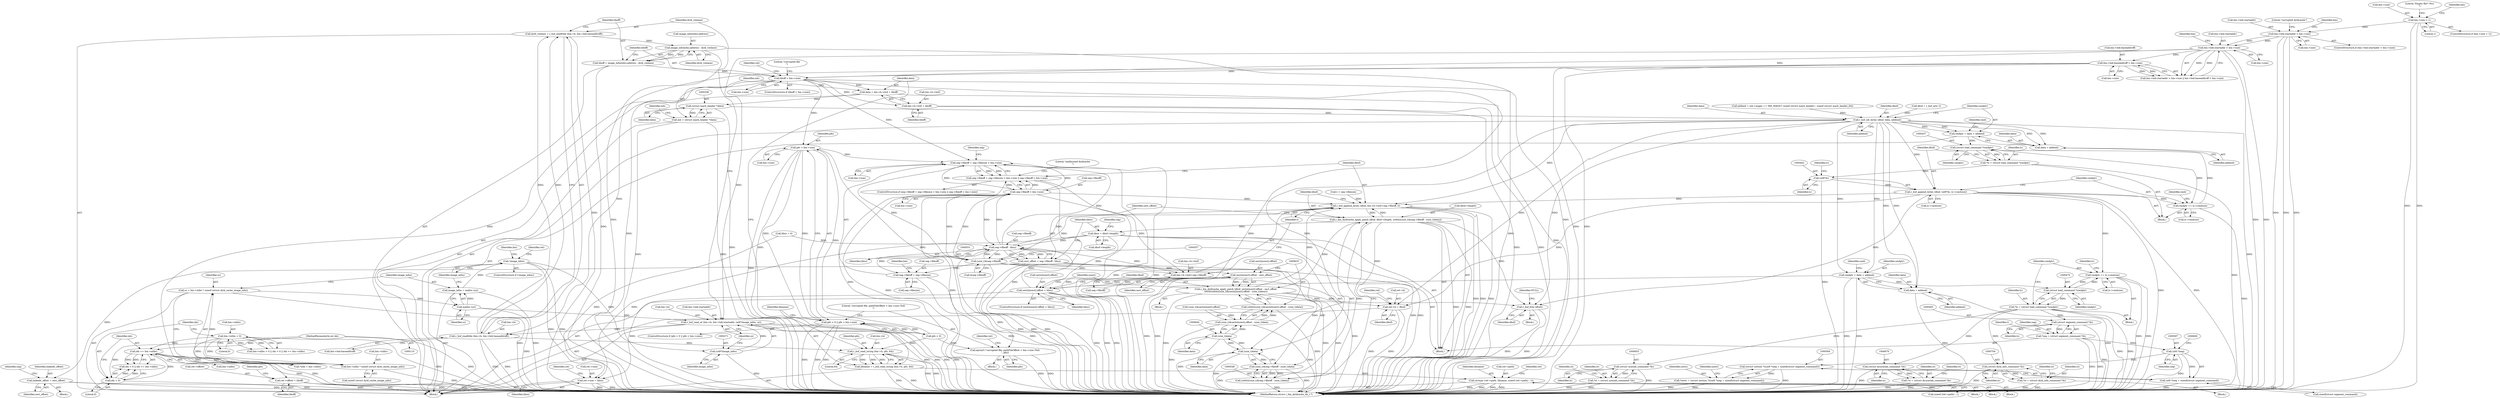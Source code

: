 digraph "0_radare2_4e98402f09a0ef0bb8559a33a4c1988c54938eaf@API" {
"1000274" [label="(Call,dyld_vmbase = r_buf_read64le (bin->b, bin->hdr.baseaddroff))"];
"1000276" [label="(Call,r_buf_read64le (bin->b, bin->hdr.baseaddroff))"];
"1000261" [label="(Call,r_buf_read_at (bin->b, bin->hdr.startaddr, (ut8*)image_infos, sz))"];
"1000215" [label="(Call,bin->hdr.startaddr > bin->size)"];
"1000197" [label="(Call,bin->hdr.startaddr > bin->size)"];
"1000147" [label="(Call,bin->size < 1)"];
"1000270" [label="(Call,(ut8*)image_infos)"];
"1000254" [label="(Call,!image_infos)"];
"1000249" [label="(Call,image_infos = malloc (sz))"];
"1000251" [label="(Call,malloc (sz))"];
"1000241" [label="(Call,sz = bin->nlibs * sizeof (struct dyld_cache_image_info))"];
"1000243" [label="(Call,bin->nlibs * sizeof (struct dyld_cache_image_info))"];
"1000176" [label="(Call,idx >= bin->nlibs)"];
"1000173" [label="(Call,idx < 0)"];
"1000112" [label="(MethodParameterIn,int idx)"];
"1000167" [label="(Call,bin->nlibs < 0)"];
"1000224" [label="(Call,bin->hdr.baseaddroff > bin->size)"];
"1000287" [label="(Call,image_infos[idx].address - dyld_vmbase)"];
"1000285" [label="(Call,liboff = image_infos[idx].address - dyld_vmbase)"];
"1000295" [label="(Call,liboff > bin->size)"];
"1000307" [label="(Call,ret->offset = liboff)"];
"1000325" [label="(Call,pfo > bin->size)"];
"1000321" [label="(Call,pfo < 0 || pfo > bin->size)"];
"1000331" [label="(Call,eprintf (\"corrupted file: pathFileOffset > bin->size (%d)\n\", pfo))"];
"1000340" [label="(Call,r_buf_read_string (bin->b, pfo, 64))"];
"1000338" [label="(Call,libname = r_buf_read_string (bin->b, pfo, 64))"];
"1000732" [label="(Call,strncpy (ret->path, libname, sizeof (ret->path) - 1))"];
"1000503" [label="(Call,seg->fileoff + seg->filesize > bin->size)"];
"1000502" [label="(Call,seg->fileoff + seg->filesize > bin->size || seg->fileoff > bin->size)"];
"1000514" [label="(Call,seg->fileoff > bin->size)"];
"1000530" [label="(Call,r_buf_append_bytes (dbuf, bin->b->buf+seg->fileoff, t))"];
"1000542" [label="(Call,r_bin_dyldcache_apply_patch (dbuf, dbuf->length, (ut64)((size_t)&seg->fileoff - (size_t)data)))"];
"1000526" [label="(Call,r_buf_free (dbuf))"];
"1000567" [label="(Call,libsz = dbuf->length)"];
"1000562" [label="(Call,seg->fileoff - libsz)"];
"1000504" [label="(Call,seg->fileoff + seg->filesize)"];
"1000532" [label="(Call,bin->b->buf+seg->fileoff)"];
"1000550" [label="(Call,(size_t)&seg->fileoff)"];
"1000549" [label="(Call,(size_t)&seg->fileoff - (size_t)data)"];
"1000547" [label="(Call,(ut64)((size_t)&seg->fileoff - (size_t)data))"];
"1000560" [label="(Call,sect_offset = seg->fileoff - libsz)"];
"1000580" [label="(Call,linkedit_offset = sect_offset)"];
"1000625" [label="(Call,sects[nsect].offset - sect_offset)"];
"1000615" [label="(Call,sects[nsect].offset > libsz)"];
"1000743" [label="(Call,ret->size = libsz)"];
"1000623" [label="(Call,r_bin_dyldcache_apply_patch (dbuf, sects[nsect].offset - sect_offset,\n\t\t\t\t\t\t\t(ut64)((size_t)&sects[nsect].offset - (size_t)data)))"];
"1000727" [label="(Call,ret->b = dbuf)"];
"1000346" [label="(Call,data = bin->b->buf + liboff)"];
"1000357" [label="(Call,(struct mach_header *)data)"];
"1000355" [label="(Call,mh = (struct mach_header *)data)"];
"1000412" [label="(Call,r_buf_set_bytes (dbuf, data, addend))"];
"1000416" [label="(Call,cmdptr = data + addend)"];
"1000436" [label="(Call,(struct load_command *)cmdptr)"];
"1000434" [label="(Call,*lc = (struct load_command *)cmdptr)"];
"1000441" [label="(Call,(ut8*)lc)"];
"1000439" [label="(Call,r_buf_append_bytes (dbuf, (ut8*)lc, lc->cmdsize))"];
"1000447" [label="(Call,cmdptr += lc->cmdsize)"];
"1000477" [label="(Call,cmdptr += lc->cmdsize)"];
"1000474" [label="(Call,(struct load_command *)cmdptr)"];
"1000472" [label="(Call,*lc = (struct load_command *)cmdptr)"];
"1000492" [label="(Call,(struct segment_command *)lc)"];
"1000490" [label="(Call,*seg = (struct segment_command *)lc)"];
"1000596" [label="(Call,(ut8 *)seg)"];
"1000593" [label="(Call,(struct section *)((ut8 *)seg + sizeof(struct segment_command)))"];
"1000591" [label="(Call,*sects = (struct section *)((ut8 *)seg + sizeof(struct segment_command)))"];
"1000595" [label="(Call,(ut8 *)seg + sizeof(struct segment_command))"];
"1000652" [label="(Call,(struct symtab_command *)lc)"];
"1000650" [label="(Call,*st = (struct symtab_command *)lc)"];
"1000669" [label="(Call,(struct dysymtab_command *)lc)"];
"1000667" [label="(Call,*st = (struct dysymtab_command *)lc)"];
"1000703" [label="(Call,(struct dyld_info_command *)lc)"];
"1000701" [label="(Call,*st = (struct dyld_info_command *)lc)"];
"1000418" [label="(Call,data + addend)"];
"1000452" [label="(Call,cmdptr = data + addend)"];
"1000454" [label="(Call,data + addend)"];
"1000556" [label="(Call,(size_t)data)"];
"1000643" [label="(Call,(size_t)data)"];
"1000634" [label="(Call,(size_t)&sects[nsect].offset - (size_t)data)"];
"1000632" [label="(Call,(ut64)((size_t)&sects[nsect].offset - (size_t)data))"];
"1000348" [label="(Call,bin->b->buf + liboff)"];
"1000441" [label="(Call,(ut8*)lc)"];
"1000530" [label="(Call,r_buf_append_bytes (dbuf, bin->b->buf+seg->fileoff, t))"];
"1000253" [label="(ControlStructure,if (!image_infos))"];
"1000586" [label="(Identifier,seg)"];
"1000744" [label="(Call,ret->size)"];
"1000705" [label="(Identifier,lc)"];
"1000251" [label="(Call,malloc (sz))"];
"1000484" [label="(Identifier,lc)"];
"1000243" [label="(Call,bin->nlibs * sizeof (struct dyld_cache_image_info))"];
"1000454" [label="(Call,data + addend)"];
"1000581" [label="(Identifier,linkedit_offset)"];
"1000293" [label="(Identifier,dyld_vmbase)"];
"1000631" [label="(Identifier,sect_offset)"];
"1000339" [label="(Identifier,libname)"];
"1000216" [label="(Call,bin->hdr.startaddr)"];
"1000325" [label="(Call,pfo > bin->size)"];
"1000538" [label="(Call,seg->fileoff)"];
"1000436" [label="(Call,(struct load_command *)cmdptr)"];
"1000208" [label="(Literal,\"corrupted dyldcache\")"];
"1000459" [label="(Identifier,cmd)"];
"1000615" [label="(Call,sects[nsect].offset > libsz)"];
"1000533" [label="(Call,bin->b->buf)"];
"1000333" [label="(Identifier,pfo)"];
"1000749" [label="(Identifier,ret)"];
"1000527" [label="(Identifier,dbuf)"];
"1000224" [label="(Call,bin->hdr.baseaddroff > bin->size)"];
"1000263" [label="(Identifier,bin)"];
"1000167" [label="(Call,bin->nlibs < 0)"];
"1000556" [label="(Call,(size_t)data)"];
"1000418" [label="(Call,data + addend)"];
"1000435" [label="(Identifier,lc)"];
"1000431" [label="(Identifier,cmd)"];
"1000674" [label="(Identifier,st)"];
"1000514" [label="(Call,seg->fileoff > bin->size)"];
"1000453" [label="(Identifier,cmdptr)"];
"1000734" [label="(Identifier,ret)"];
"1000296" [label="(Identifier,liboff)"];
"1000448" [label="(Identifier,cmdptr)"];
"1000270" [label="(Call,(ut8*)image_infos)"];
"1000346" [label="(Call,data = bin->b->buf + liboff)"];
"1000390" [label="(Call,dbuf = r_buf_new ())"];
"1000645" [label="(Identifier,data)"];
"1000174" [label="(Identifier,idx)"];
"1000302" [label="(Literal,\"Corrupted file\n\")"];
"1000582" [label="(Identifier,sect_offset)"];
"1000497" [label="(Identifier,t)"];
"1000612" [label="(Identifier,nsect)"];
"1000743" [label="(Call,ret->size = libsz)"];
"1000332" [label="(Literal,\"corrupted file: pathFileOffset > bin->size (%d)\n\")"];
"1000272" [label="(Identifier,image_infos)"];
"1000444" [label="(Call,lc->cmdsize)"];
"1000177" [label="(Identifier,idx)"];
"1000225" [label="(Call,bin->hdr.baseaddroff)"];
"1000285" [label="(Call,liboff = image_infos[idx].address - dyld_vmbase)"];
"1000331" [label="(Call,eprintf (\"corrupted file: pathFileOffset > bin->size (%d)\n\", pfo))"];
"1000652" [label="(Call,(struct symtab_command *)lc)"];
"1000501" [label="(ControlStructure,if (seg->fileoff + seg->filesize > bin->size || seg->fileoff > bin->size))"];
"1000667" [label="(Call,*st = (struct dysymtab_command *)lc)"];
"1000112" [label="(MethodParameterIn,int idx)"];
"1000338" [label="(Call,libname = r_buf_read_string (bin->b, pfo, 64))"];
"1000250" [label="(Identifier,image_infos)"];
"1000657" [label="(Identifier,st)"];
"1000643" [label="(Call,(size_t)data)"];
"1000148" [label="(Call,bin->size)"];
"1000154" [label="(Literal,\"Empty file? (%s)\n\")"];
"1000614" [label="(ControlStructure,if (sects[nsect].offset > libsz))"];
"1000567" [label="(Call,libsz = dbuf->length)"];
"1000635" [label="(Call,(size_t)&sects[nsect].offset)"];
"1000151" [label="(Literal,1)"];
"1000623" [label="(Call,r_bin_dyldcache_apply_patch (dbuf, sects[nsect].offset - sect_offset,\n\t\t\t\t\t\t\t(ut64)((size_t)&sects[nsect].offset - (size_t)data)))"];
"1000732" [label="(Call,strncpy (ret->path, libname, sizeof (ret->path) - 1))"];
"1000357" [label="(Call,(struct mach_header *)data)"];
"1000604" [label="(Identifier,nsect)"];
"1000529" [label="(Identifier,NULL)"];
"1000491" [label="(Identifier,seg)"];
"1000322" [label="(Call,pfo < 0)"];
"1000297" [label="(Call,bin->size)"];
"1000311" [label="(Identifier,liboff)"];
"1000731" [label="(Identifier,dbuf)"];
"1000699" [label="(Block,)"];
"1000169" [label="(Identifier,bin)"];
"1000294" [label="(ControlStructure,if (liboff > bin->size))"];
"1000432" [label="(Block,)"];
"1000477" [label="(Call,cmdptr += lc->cmdsize)"];
"1000172" [label="(Call,idx < 0 || idx >= bin->nlibs)"];
"1000345" [label="(Literal,64)"];
"1000518" [label="(Call,bin->size)"];
"1000515" [label="(Call,seg->fileoff)"];
"1000288" [label="(Call,image_infos[idx].address)"];
"1000544" [label="(Call,dbuf->length)"];
"1000568" [label="(Identifier,libsz)"];
"1000589" [label="(Block,)"];
"1000276" [label="(Call,r_buf_read64le (bin->b, bin->hdr.baseaddroff))"];
"1000173" [label="(Call,idx < 0)"];
"1000728" [label="(Call,ret->b)"];
"1000280" [label="(Call,bin->hdr.baseaddroff)"];
"1000176" [label="(Call,idx >= bin->nlibs)"];
"1000287" [label="(Call,image_infos[idx].address - dyld_vmbase)"];
"1000456" [label="(Identifier,addend)"];
"1000166" [label="(Call,bin->nlibs < 0 || idx < 0 || idx >= bin->nlibs)"];
"1000354" [label="(Identifier,liboff)"];
"1000703" [label="(Call,(struct dyld_info_command *)lc)"];
"1000671" [label="(Identifier,lc)"];
"1000549" [label="(Call,(size_t)&seg->fileoff - (size_t)data)"];
"1000184" [label="(Call,*nlib = bin->nlibs)"];
"1000547" [label="(Call,(ut64)((size_t)&seg->fileoff - (size_t)data))"];
"1000472" [label="(Call,*lc = (struct load_command *)cmdptr)"];
"1000275" [label="(Identifier,dyld_vmbase)"];
"1000416" [label="(Call,cmdptr = data + addend)"];
"1000626" [label="(Call,sects[nsect].offset)"];
"1000727" [label="(Call,ret->b = dbuf)"];
"1000197" [label="(Call,bin->hdr.startaddr > bin->size)"];
"1000737" [label="(Call,sizeof (ret->path) - 1)"];
"1000476" [label="(Identifier,cmdptr)"];
"1000665" [label="(Block,)"];
"1000445" [label="(Identifier,lc)"];
"1000439" [label="(Call,r_buf_append_bytes (dbuf, (ut8*)lc, lc->cmdsize))"];
"1000214" [label="(Call,bin->hdr.startaddr > bin->size || bin->hdr.baseaddroff > bin->size)"];
"1000335" [label="(Identifier,ret)"];
"1000314" [label="(Identifier,pfo)"];
"1000255" [label="(Identifier,image_infos)"];
"1000274" [label="(Call,dyld_vmbase = r_buf_read64le (bin->b, bin->hdr.baseaddroff))"];
"1000512" [label="(Identifier,bin)"];
"1000440" [label="(Identifier,dbuf)"];
"1000552" [label="(Call,&seg->fileoff)"];
"1000473" [label="(Identifier,lc)"];
"1000254" [label="(Call,!image_infos)"];
"1000526" [label="(Call,r_buf_free (dbuf))"];
"1000669" [label="(Call,(struct dysymtab_command *)lc)"];
"1000494" [label="(Identifier,lc)"];
"1000295" [label="(Call,liboff > bin->size)"];
"1000598" [label="(Identifier,seg)"];
"1000286" [label="(Identifier,liboff)"];
"1000648" [label="(Block,)"];
"1000599" [label="(Call,sizeof(struct segment_command))"];
"1000701" [label="(Call,*st = (struct dyld_info_command *)lc)"];
"1000320" [label="(ControlStructure,if (pfo < 0 || pfo > bin->size))"];
"1000307" [label="(Call,ret->offset = liboff)"];
"1000412" [label="(Call,r_buf_set_bytes (dbuf, data, addend))"];
"1000244" [label="(Call,bin->nlibs)"];
"1000580" [label="(Call,linkedit_offset = sect_offset)"];
"1000423" [label="(Identifier,cmd)"];
"1000591" [label="(Call,*sects = (struct section *)((ut8 *)seg + sizeof(struct segment_command)))"];
"1000702" [label="(Identifier,st)"];
"1000419" [label="(Identifier,data)"];
"1000558" [label="(Identifier,data)"];
"1000550" [label="(Call,(size_t)&seg->fileoff)"];
"1000616" [label="(Call,sects[nsect].offset)"];
"1000504" [label="(Call,seg->fileoff + seg->filesize)"];
"1000273" [label="(Identifier,sz)"];
"1000420" [label="(Identifier,addend)"];
"1000171" [label="(Literal,0)"];
"1000326" [label="(Identifier,pfo)"];
"1000434" [label="(Call,*lc = (struct load_command *)cmdptr)"];
"1000576" [label="(Identifier,seg)"];
"1000247" [label="(Call,sizeof (struct dyld_cache_image_info))"];
"1000414" [label="(Identifier,data)"];
"1000503" [label="(Call,seg->fileoff + seg->filesize > bin->size)"];
"1000147" [label="(Call,bin->size < 1)"];
"1000595" [label="(Call,(ut8 *)seg + sizeof(struct segment_command))"];
"1000215" [label="(Call,bin->hdr.startaddr > bin->size)"];
"1000252" [label="(Identifier,sz)"];
"1000242" [label="(Identifier,sz)"];
"1000736" [label="(Identifier,libname)"];
"1000168" [label="(Call,bin->nlibs)"];
"1000308" [label="(Call,ret->offset)"];
"1000569" [label="(Call,dbuf->length)"];
"1000355" [label="(Call,mh = (struct mach_header *)data)"];
"1000340" [label="(Call,r_buf_read_string (bin->b, pfo, 64))"];
"1000470" [label="(Block,)"];
"1000474" [label="(Call,(struct load_command *)cmdptr)"];
"1000750" [label="(MethodReturn,struct r_bin_dyldcache_lib_t *)"];
"1000560" [label="(Call,sect_offset = seg->fileoff - libsz)"];
"1000227" [label="(Identifier,bin)"];
"1000417" [label="(Identifier,cmdptr)"];
"1000344" [label="(Identifier,pfo)"];
"1000327" [label="(Call,bin->size)"];
"1000592" [label="(Identifier,sects)"];
"1000348" [label="(Call,bin->b->buf + liboff)"];
"1000492" [label="(Call,(struct segment_command *)lc)"];
"1000654" [label="(Identifier,lc)"];
"1000650" [label="(Call,*st = (struct symtab_command *)lc)"];
"1000733" [label="(Call,ret->path)"];
"1000561" [label="(Identifier,sect_offset)"];
"1000452" [label="(Call,cmdptr = data + addend)"];
"1000708" [label="(Identifier,st)"];
"1000624" [label="(Identifier,dbuf)"];
"1000221" [label="(Call,bin->size)"];
"1000347" [label="(Identifier,data)"];
"1000622" [label="(Block,)"];
"1000745" [label="(Identifier,ret)"];
"1000502" [label="(Call,seg->fileoff + seg->filesize > bin->size || seg->fileoff > bin->size)"];
"1000543" [label="(Identifier,dbuf)"];
"1000505" [label="(Call,seg->fileoff)"];
"1000443" [label="(Identifier,lc)"];
"1000596" [label="(Call,(ut8 *)seg)"];
"1000218" [label="(Identifier,bin)"];
"1000341" [label="(Call,bin->b)"];
"1000175" [label="(Literal,0)"];
"1000321" [label="(Call,pfo < 0 || pfo > bin->size)"];
"1000562" [label="(Call,seg->fileoff - libsz)"];
"1000359" [label="(Identifier,data)"];
"1000438" [label="(Identifier,cmdptr)"];
"1000478" [label="(Identifier,cmdptr)"];
"1000668" [label="(Identifier,st)"];
"1000114" [label="(Block,)"];
"1000265" [label="(Call,bin->hdr.startaddr)"];
"1000516" [label="(Identifier,seg)"];
"1000447" [label="(Call,cmdptr += lc->cmdsize)"];
"1000455" [label="(Identifier,data)"];
"1000634" [label="(Call,(size_t)&sects[nsect].offset - (size_t)data)"];
"1000563" [label="(Call,seg->fileoff)"];
"1000531" [label="(Identifier,dbuf)"];
"1000532" [label="(Call,bin->b->buf+seg->fileoff)"];
"1000349" [label="(Call,bin->b->buf)"];
"1000479" [label="(Call,lc->cmdsize)"];
"1000400" [label="(Call,addend = mh->magic == MH_MAGIC? sizeof (struct mach_header) : sizeof (struct mach_header_64))"];
"1000203" [label="(Call,bin->size)"];
"1000356" [label="(Identifier,mh)"];
"1000258" [label="(Identifier,ret)"];
"1000488" [label="(Block,)"];
"1000511" [label="(Call,bin->size)"];
"1000230" [label="(Call,bin->size)"];
"1000262" [label="(Call,bin->b)"];
"1000651" [label="(Identifier,st)"];
"1000364" [label="(Identifier,mh)"];
"1000566" [label="(Identifier,libsz)"];
"1000541" [label="(Identifier,t)"];
"1000413" [label="(Identifier,dbuf)"];
"1000747" [label="(Identifier,libsz)"];
"1000593" [label="(Call,(struct section *)((ut8 *)seg + sizeof(struct segment_command)))"];
"1000241" [label="(Call,sz = bin->nlibs * sizeof (struct dyld_cache_image_info))"];
"1000521" [label="(Block,)"];
"1000496" [label="(Call,t = seg->filesize)"];
"1000542" [label="(Call,r_bin_dyldcache_apply_patch (dbuf, dbuf->length, (ut64)((size_t)&seg->fileoff - (size_t)data)))"];
"1000135" [label="(Call,libsz = 0)"];
"1000198" [label="(Call,bin->hdr.startaddr)"];
"1000579" [label="(Block,)"];
"1000632" [label="(Call,(ut64)((size_t)&sects[nsect].offset - (size_t)data))"];
"1000621" [label="(Identifier,libsz)"];
"1000523" [label="(Literal,\"malformed dyldcache\n\")"];
"1000415" [label="(Identifier,addend)"];
"1000490" [label="(Call,*seg = (struct segment_command *)lc)"];
"1000196" [label="(ControlStructure,if (bin->hdr.startaddr > bin->size))"];
"1000330" [label="(Block,)"];
"1000178" [label="(Call,bin->nlibs)"];
"1000449" [label="(Call,lc->cmdsize)"];
"1000261" [label="(Call,r_buf_read_at (bin->b, bin->hdr.startaddr, (ut8*)image_infos, sz))"];
"1000625" [label="(Call,sects[nsect].offset - sect_offset)"];
"1000508" [label="(Call,seg->filesize)"];
"1000146" [label="(ControlStructure,if (bin->size < 1))"];
"1000249" [label="(Call,image_infos = malloc (sz))"];
"1000277" [label="(Call,bin->b)"];
"1000309" [label="(Identifier,ret)"];
"1000274" -> "1000114"  [label="AST: "];
"1000274" -> "1000276"  [label="CFG: "];
"1000275" -> "1000274"  [label="AST: "];
"1000276" -> "1000274"  [label="AST: "];
"1000286" -> "1000274"  [label="CFG: "];
"1000274" -> "1000750"  [label="DDG: "];
"1000276" -> "1000274"  [label="DDG: "];
"1000276" -> "1000274"  [label="DDG: "];
"1000274" -> "1000287"  [label="DDG: "];
"1000276" -> "1000280"  [label="CFG: "];
"1000277" -> "1000276"  [label="AST: "];
"1000280" -> "1000276"  [label="AST: "];
"1000276" -> "1000750"  [label="DDG: "];
"1000276" -> "1000750"  [label="DDG: "];
"1000261" -> "1000276"  [label="DDG: "];
"1000224" -> "1000276"  [label="DDG: "];
"1000276" -> "1000340"  [label="DDG: "];
"1000261" -> "1000114"  [label="AST: "];
"1000261" -> "1000273"  [label="CFG: "];
"1000262" -> "1000261"  [label="AST: "];
"1000265" -> "1000261"  [label="AST: "];
"1000270" -> "1000261"  [label="AST: "];
"1000273" -> "1000261"  [label="AST: "];
"1000275" -> "1000261"  [label="CFG: "];
"1000261" -> "1000750"  [label="DDG: "];
"1000261" -> "1000750"  [label="DDG: "];
"1000261" -> "1000750"  [label="DDG: "];
"1000261" -> "1000750"  [label="DDG: "];
"1000215" -> "1000261"  [label="DDG: "];
"1000270" -> "1000261"  [label="DDG: "];
"1000251" -> "1000261"  [label="DDG: "];
"1000215" -> "1000214"  [label="AST: "];
"1000215" -> "1000221"  [label="CFG: "];
"1000216" -> "1000215"  [label="AST: "];
"1000221" -> "1000215"  [label="AST: "];
"1000227" -> "1000215"  [label="CFG: "];
"1000214" -> "1000215"  [label="CFG: "];
"1000215" -> "1000750"  [label="DDG: "];
"1000215" -> "1000750"  [label="DDG: "];
"1000215" -> "1000214"  [label="DDG: "];
"1000215" -> "1000214"  [label="DDG: "];
"1000197" -> "1000215"  [label="DDG: "];
"1000197" -> "1000215"  [label="DDG: "];
"1000215" -> "1000224"  [label="DDG: "];
"1000215" -> "1000295"  [label="DDG: "];
"1000197" -> "1000196"  [label="AST: "];
"1000197" -> "1000203"  [label="CFG: "];
"1000198" -> "1000197"  [label="AST: "];
"1000203" -> "1000197"  [label="AST: "];
"1000208" -> "1000197"  [label="CFG: "];
"1000218" -> "1000197"  [label="CFG: "];
"1000197" -> "1000750"  [label="DDG: "];
"1000197" -> "1000750"  [label="DDG: "];
"1000197" -> "1000750"  [label="DDG: "];
"1000147" -> "1000197"  [label="DDG: "];
"1000147" -> "1000146"  [label="AST: "];
"1000147" -> "1000151"  [label="CFG: "];
"1000148" -> "1000147"  [label="AST: "];
"1000151" -> "1000147"  [label="AST: "];
"1000154" -> "1000147"  [label="CFG: "];
"1000169" -> "1000147"  [label="CFG: "];
"1000147" -> "1000750"  [label="DDG: "];
"1000147" -> "1000750"  [label="DDG: "];
"1000270" -> "1000272"  [label="CFG: "];
"1000271" -> "1000270"  [label="AST: "];
"1000272" -> "1000270"  [label="AST: "];
"1000273" -> "1000270"  [label="CFG: "];
"1000270" -> "1000750"  [label="DDG: "];
"1000254" -> "1000270"  [label="DDG: "];
"1000254" -> "1000253"  [label="AST: "];
"1000254" -> "1000255"  [label="CFG: "];
"1000255" -> "1000254"  [label="AST: "];
"1000258" -> "1000254"  [label="CFG: "];
"1000263" -> "1000254"  [label="CFG: "];
"1000254" -> "1000750"  [label="DDG: "];
"1000254" -> "1000750"  [label="DDG: "];
"1000249" -> "1000254"  [label="DDG: "];
"1000249" -> "1000114"  [label="AST: "];
"1000249" -> "1000251"  [label="CFG: "];
"1000250" -> "1000249"  [label="AST: "];
"1000251" -> "1000249"  [label="AST: "];
"1000255" -> "1000249"  [label="CFG: "];
"1000249" -> "1000750"  [label="DDG: "];
"1000251" -> "1000249"  [label="DDG: "];
"1000251" -> "1000252"  [label="CFG: "];
"1000252" -> "1000251"  [label="AST: "];
"1000251" -> "1000750"  [label="DDG: "];
"1000241" -> "1000251"  [label="DDG: "];
"1000241" -> "1000114"  [label="AST: "];
"1000241" -> "1000243"  [label="CFG: "];
"1000242" -> "1000241"  [label="AST: "];
"1000243" -> "1000241"  [label="AST: "];
"1000250" -> "1000241"  [label="CFG: "];
"1000241" -> "1000750"  [label="DDG: "];
"1000243" -> "1000241"  [label="DDG: "];
"1000243" -> "1000247"  [label="CFG: "];
"1000244" -> "1000243"  [label="AST: "];
"1000247" -> "1000243"  [label="AST: "];
"1000243" -> "1000750"  [label="DDG: "];
"1000176" -> "1000243"  [label="DDG: "];
"1000167" -> "1000243"  [label="DDG: "];
"1000176" -> "1000172"  [label="AST: "];
"1000176" -> "1000178"  [label="CFG: "];
"1000177" -> "1000176"  [label="AST: "];
"1000178" -> "1000176"  [label="AST: "];
"1000172" -> "1000176"  [label="CFG: "];
"1000176" -> "1000750"  [label="DDG: "];
"1000176" -> "1000750"  [label="DDG: "];
"1000176" -> "1000172"  [label="DDG: "];
"1000176" -> "1000172"  [label="DDG: "];
"1000173" -> "1000176"  [label="DDG: "];
"1000112" -> "1000176"  [label="DDG: "];
"1000167" -> "1000176"  [label="DDG: "];
"1000176" -> "1000184"  [label="DDG: "];
"1000173" -> "1000172"  [label="AST: "];
"1000173" -> "1000175"  [label="CFG: "];
"1000174" -> "1000173"  [label="AST: "];
"1000175" -> "1000173"  [label="AST: "];
"1000177" -> "1000173"  [label="CFG: "];
"1000172" -> "1000173"  [label="CFG: "];
"1000173" -> "1000750"  [label="DDG: "];
"1000173" -> "1000172"  [label="DDG: "];
"1000173" -> "1000172"  [label="DDG: "];
"1000112" -> "1000173"  [label="DDG: "];
"1000112" -> "1000110"  [label="AST: "];
"1000112" -> "1000750"  [label="DDG: "];
"1000167" -> "1000166"  [label="AST: "];
"1000167" -> "1000171"  [label="CFG: "];
"1000168" -> "1000167"  [label="AST: "];
"1000171" -> "1000167"  [label="AST: "];
"1000174" -> "1000167"  [label="CFG: "];
"1000166" -> "1000167"  [label="CFG: "];
"1000167" -> "1000750"  [label="DDG: "];
"1000167" -> "1000166"  [label="DDG: "];
"1000167" -> "1000166"  [label="DDG: "];
"1000167" -> "1000184"  [label="DDG: "];
"1000224" -> "1000214"  [label="AST: "];
"1000224" -> "1000230"  [label="CFG: "];
"1000225" -> "1000224"  [label="AST: "];
"1000230" -> "1000224"  [label="AST: "];
"1000214" -> "1000224"  [label="CFG: "];
"1000224" -> "1000750"  [label="DDG: "];
"1000224" -> "1000750"  [label="DDG: "];
"1000224" -> "1000214"  [label="DDG: "];
"1000224" -> "1000214"  [label="DDG: "];
"1000224" -> "1000295"  [label="DDG: "];
"1000287" -> "1000285"  [label="AST: "];
"1000287" -> "1000293"  [label="CFG: "];
"1000288" -> "1000287"  [label="AST: "];
"1000293" -> "1000287"  [label="AST: "];
"1000285" -> "1000287"  [label="CFG: "];
"1000287" -> "1000750"  [label="DDG: "];
"1000287" -> "1000750"  [label="DDG: "];
"1000287" -> "1000285"  [label="DDG: "];
"1000287" -> "1000285"  [label="DDG: "];
"1000285" -> "1000114"  [label="AST: "];
"1000286" -> "1000285"  [label="AST: "];
"1000296" -> "1000285"  [label="CFG: "];
"1000285" -> "1000750"  [label="DDG: "];
"1000285" -> "1000295"  [label="DDG: "];
"1000295" -> "1000294"  [label="AST: "];
"1000295" -> "1000297"  [label="CFG: "];
"1000296" -> "1000295"  [label="AST: "];
"1000297" -> "1000295"  [label="AST: "];
"1000302" -> "1000295"  [label="CFG: "];
"1000309" -> "1000295"  [label="CFG: "];
"1000295" -> "1000750"  [label="DDG: "];
"1000295" -> "1000750"  [label="DDG: "];
"1000295" -> "1000750"  [label="DDG: "];
"1000295" -> "1000307"  [label="DDG: "];
"1000295" -> "1000325"  [label="DDG: "];
"1000295" -> "1000346"  [label="DDG: "];
"1000295" -> "1000348"  [label="DDG: "];
"1000295" -> "1000503"  [label="DDG: "];
"1000307" -> "1000114"  [label="AST: "];
"1000307" -> "1000311"  [label="CFG: "];
"1000308" -> "1000307"  [label="AST: "];
"1000311" -> "1000307"  [label="AST: "];
"1000314" -> "1000307"  [label="CFG: "];
"1000307" -> "1000750"  [label="DDG: "];
"1000307" -> "1000750"  [label="DDG: "];
"1000325" -> "1000321"  [label="AST: "];
"1000325" -> "1000327"  [label="CFG: "];
"1000326" -> "1000325"  [label="AST: "];
"1000327" -> "1000325"  [label="AST: "];
"1000321" -> "1000325"  [label="CFG: "];
"1000325" -> "1000750"  [label="DDG: "];
"1000325" -> "1000321"  [label="DDG: "];
"1000325" -> "1000321"  [label="DDG: "];
"1000322" -> "1000325"  [label="DDG: "];
"1000325" -> "1000331"  [label="DDG: "];
"1000325" -> "1000340"  [label="DDG: "];
"1000325" -> "1000503"  [label="DDG: "];
"1000321" -> "1000320"  [label="AST: "];
"1000321" -> "1000322"  [label="CFG: "];
"1000322" -> "1000321"  [label="AST: "];
"1000332" -> "1000321"  [label="CFG: "];
"1000339" -> "1000321"  [label="CFG: "];
"1000321" -> "1000750"  [label="DDG: "];
"1000321" -> "1000750"  [label="DDG: "];
"1000321" -> "1000750"  [label="DDG: "];
"1000322" -> "1000321"  [label="DDG: "];
"1000322" -> "1000321"  [label="DDG: "];
"1000331" -> "1000330"  [label="AST: "];
"1000331" -> "1000333"  [label="CFG: "];
"1000332" -> "1000331"  [label="AST: "];
"1000333" -> "1000331"  [label="AST: "];
"1000335" -> "1000331"  [label="CFG: "];
"1000331" -> "1000750"  [label="DDG: "];
"1000331" -> "1000750"  [label="DDG: "];
"1000322" -> "1000331"  [label="DDG: "];
"1000340" -> "1000338"  [label="AST: "];
"1000340" -> "1000345"  [label="CFG: "];
"1000341" -> "1000340"  [label="AST: "];
"1000344" -> "1000340"  [label="AST: "];
"1000345" -> "1000340"  [label="AST: "];
"1000338" -> "1000340"  [label="CFG: "];
"1000340" -> "1000750"  [label="DDG: "];
"1000340" -> "1000750"  [label="DDG: "];
"1000340" -> "1000338"  [label="DDG: "];
"1000340" -> "1000338"  [label="DDG: "];
"1000340" -> "1000338"  [label="DDG: "];
"1000322" -> "1000340"  [label="DDG: "];
"1000338" -> "1000114"  [label="AST: "];
"1000339" -> "1000338"  [label="AST: "];
"1000347" -> "1000338"  [label="CFG: "];
"1000338" -> "1000750"  [label="DDG: "];
"1000338" -> "1000750"  [label="DDG: "];
"1000338" -> "1000732"  [label="DDG: "];
"1000732" -> "1000114"  [label="AST: "];
"1000732" -> "1000737"  [label="CFG: "];
"1000733" -> "1000732"  [label="AST: "];
"1000736" -> "1000732"  [label="AST: "];
"1000737" -> "1000732"  [label="AST: "];
"1000745" -> "1000732"  [label="CFG: "];
"1000732" -> "1000750"  [label="DDG: "];
"1000732" -> "1000750"  [label="DDG: "];
"1000732" -> "1000750"  [label="DDG: "];
"1000732" -> "1000750"  [label="DDG: "];
"1000737" -> "1000732"  [label="DDG: "];
"1000503" -> "1000502"  [label="AST: "];
"1000503" -> "1000511"  [label="CFG: "];
"1000504" -> "1000503"  [label="AST: "];
"1000511" -> "1000503"  [label="AST: "];
"1000516" -> "1000503"  [label="CFG: "];
"1000502" -> "1000503"  [label="CFG: "];
"1000503" -> "1000750"  [label="DDG: "];
"1000503" -> "1000750"  [label="DDG: "];
"1000503" -> "1000502"  [label="DDG: "];
"1000503" -> "1000502"  [label="DDG: "];
"1000562" -> "1000503"  [label="DDG: "];
"1000550" -> "1000503"  [label="DDG: "];
"1000514" -> "1000503"  [label="DDG: "];
"1000503" -> "1000514"  [label="DDG: "];
"1000502" -> "1000501"  [label="AST: "];
"1000502" -> "1000514"  [label="CFG: "];
"1000514" -> "1000502"  [label="AST: "];
"1000523" -> "1000502"  [label="CFG: "];
"1000531" -> "1000502"  [label="CFG: "];
"1000502" -> "1000750"  [label="DDG: "];
"1000502" -> "1000750"  [label="DDG: "];
"1000502" -> "1000750"  [label="DDG: "];
"1000514" -> "1000502"  [label="DDG: "];
"1000514" -> "1000502"  [label="DDG: "];
"1000514" -> "1000518"  [label="CFG: "];
"1000515" -> "1000514"  [label="AST: "];
"1000518" -> "1000514"  [label="AST: "];
"1000514" -> "1000750"  [label="DDG: "];
"1000514" -> "1000750"  [label="DDG: "];
"1000550" -> "1000514"  [label="DDG: "];
"1000562" -> "1000514"  [label="DDG: "];
"1000514" -> "1000530"  [label="DDG: "];
"1000514" -> "1000532"  [label="DDG: "];
"1000514" -> "1000550"  [label="DDG: "];
"1000514" -> "1000562"  [label="DDG: "];
"1000530" -> "1000488"  [label="AST: "];
"1000530" -> "1000541"  [label="CFG: "];
"1000531" -> "1000530"  [label="AST: "];
"1000532" -> "1000530"  [label="AST: "];
"1000541" -> "1000530"  [label="AST: "];
"1000543" -> "1000530"  [label="CFG: "];
"1000530" -> "1000750"  [label="DDG: "];
"1000530" -> "1000750"  [label="DDG: "];
"1000530" -> "1000750"  [label="DDG: "];
"1000439" -> "1000530"  [label="DDG: "];
"1000623" -> "1000530"  [label="DDG: "];
"1000412" -> "1000530"  [label="DDG: "];
"1000542" -> "1000530"  [label="DDG: "];
"1000550" -> "1000530"  [label="DDG: "];
"1000562" -> "1000530"  [label="DDG: "];
"1000496" -> "1000530"  [label="DDG: "];
"1000530" -> "1000542"  [label="DDG: "];
"1000542" -> "1000488"  [label="AST: "];
"1000542" -> "1000547"  [label="CFG: "];
"1000543" -> "1000542"  [label="AST: "];
"1000544" -> "1000542"  [label="AST: "];
"1000547" -> "1000542"  [label="AST: "];
"1000561" -> "1000542"  [label="CFG: "];
"1000542" -> "1000750"  [label="DDG: "];
"1000542" -> "1000750"  [label="DDG: "];
"1000542" -> "1000526"  [label="DDG: "];
"1000547" -> "1000542"  [label="DDG: "];
"1000542" -> "1000567"  [label="DDG: "];
"1000542" -> "1000623"  [label="DDG: "];
"1000542" -> "1000727"  [label="DDG: "];
"1000526" -> "1000521"  [label="AST: "];
"1000526" -> "1000527"  [label="CFG: "];
"1000527" -> "1000526"  [label="AST: "];
"1000529" -> "1000526"  [label="CFG: "];
"1000526" -> "1000750"  [label="DDG: "];
"1000526" -> "1000750"  [label="DDG: "];
"1000439" -> "1000526"  [label="DDG: "];
"1000623" -> "1000526"  [label="DDG: "];
"1000412" -> "1000526"  [label="DDG: "];
"1000567" -> "1000488"  [label="AST: "];
"1000567" -> "1000569"  [label="CFG: "];
"1000568" -> "1000567"  [label="AST: "];
"1000569" -> "1000567"  [label="AST: "];
"1000576" -> "1000567"  [label="CFG: "];
"1000567" -> "1000750"  [label="DDG: "];
"1000567" -> "1000750"  [label="DDG: "];
"1000567" -> "1000562"  [label="DDG: "];
"1000567" -> "1000615"  [label="DDG: "];
"1000567" -> "1000743"  [label="DDG: "];
"1000562" -> "1000560"  [label="AST: "];
"1000562" -> "1000566"  [label="CFG: "];
"1000563" -> "1000562"  [label="AST: "];
"1000566" -> "1000562"  [label="AST: "];
"1000560" -> "1000562"  [label="CFG: "];
"1000562" -> "1000750"  [label="DDG: "];
"1000562" -> "1000504"  [label="DDG: "];
"1000562" -> "1000532"  [label="DDG: "];
"1000562" -> "1000550"  [label="DDG: "];
"1000562" -> "1000560"  [label="DDG: "];
"1000562" -> "1000560"  [label="DDG: "];
"1000550" -> "1000562"  [label="DDG: "];
"1000615" -> "1000562"  [label="DDG: "];
"1000135" -> "1000562"  [label="DDG: "];
"1000504" -> "1000508"  [label="CFG: "];
"1000505" -> "1000504"  [label="AST: "];
"1000508" -> "1000504"  [label="AST: "];
"1000512" -> "1000504"  [label="CFG: "];
"1000504" -> "1000750"  [label="DDG: "];
"1000504" -> "1000750"  [label="DDG: "];
"1000550" -> "1000504"  [label="DDG: "];
"1000532" -> "1000538"  [label="CFG: "];
"1000533" -> "1000532"  [label="AST: "];
"1000538" -> "1000532"  [label="AST: "];
"1000541" -> "1000532"  [label="CFG: "];
"1000532" -> "1000750"  [label="DDG: "];
"1000550" -> "1000532"  [label="DDG: "];
"1000550" -> "1000549"  [label="AST: "];
"1000550" -> "1000552"  [label="CFG: "];
"1000551" -> "1000550"  [label="AST: "];
"1000552" -> "1000550"  [label="AST: "];
"1000557" -> "1000550"  [label="CFG: "];
"1000550" -> "1000750"  [label="DDG: "];
"1000550" -> "1000549"  [label="DDG: "];
"1000549" -> "1000547"  [label="AST: "];
"1000549" -> "1000556"  [label="CFG: "];
"1000556" -> "1000549"  [label="AST: "];
"1000547" -> "1000549"  [label="CFG: "];
"1000549" -> "1000750"  [label="DDG: "];
"1000549" -> "1000750"  [label="DDG: "];
"1000549" -> "1000547"  [label="DDG: "];
"1000549" -> "1000547"  [label="DDG: "];
"1000556" -> "1000549"  [label="DDG: "];
"1000548" -> "1000547"  [label="AST: "];
"1000547" -> "1000750"  [label="DDG: "];
"1000560" -> "1000488"  [label="AST: "];
"1000561" -> "1000560"  [label="AST: "];
"1000568" -> "1000560"  [label="CFG: "];
"1000560" -> "1000750"  [label="DDG: "];
"1000560" -> "1000750"  [label="DDG: "];
"1000560" -> "1000580"  [label="DDG: "];
"1000560" -> "1000625"  [label="DDG: "];
"1000580" -> "1000579"  [label="AST: "];
"1000580" -> "1000582"  [label="CFG: "];
"1000581" -> "1000580"  [label="AST: "];
"1000582" -> "1000580"  [label="AST: "];
"1000586" -> "1000580"  [label="CFG: "];
"1000580" -> "1000750"  [label="DDG: "];
"1000580" -> "1000750"  [label="DDG: "];
"1000625" -> "1000623"  [label="AST: "];
"1000625" -> "1000631"  [label="CFG: "];
"1000626" -> "1000625"  [label="AST: "];
"1000631" -> "1000625"  [label="AST: "];
"1000633" -> "1000625"  [label="CFG: "];
"1000625" -> "1000750"  [label="DDG: "];
"1000625" -> "1000750"  [label="DDG: "];
"1000625" -> "1000615"  [label="DDG: "];
"1000625" -> "1000623"  [label="DDG: "];
"1000625" -> "1000623"  [label="DDG: "];
"1000615" -> "1000625"  [label="DDG: "];
"1000615" -> "1000614"  [label="AST: "];
"1000615" -> "1000621"  [label="CFG: "];
"1000616" -> "1000615"  [label="AST: "];
"1000621" -> "1000615"  [label="AST: "];
"1000624" -> "1000615"  [label="CFG: "];
"1000612" -> "1000615"  [label="CFG: "];
"1000615" -> "1000750"  [label="DDG: "];
"1000615" -> "1000750"  [label="DDG: "];
"1000615" -> "1000750"  [label="DDG: "];
"1000615" -> "1000743"  [label="DDG: "];
"1000743" -> "1000114"  [label="AST: "];
"1000743" -> "1000747"  [label="CFG: "];
"1000744" -> "1000743"  [label="AST: "];
"1000747" -> "1000743"  [label="AST: "];
"1000749" -> "1000743"  [label="CFG: "];
"1000743" -> "1000750"  [label="DDG: "];
"1000743" -> "1000750"  [label="DDG: "];
"1000135" -> "1000743"  [label="DDG: "];
"1000623" -> "1000622"  [label="AST: "];
"1000623" -> "1000632"  [label="CFG: "];
"1000624" -> "1000623"  [label="AST: "];
"1000632" -> "1000623"  [label="AST: "];
"1000612" -> "1000623"  [label="CFG: "];
"1000623" -> "1000750"  [label="DDG: "];
"1000623" -> "1000750"  [label="DDG: "];
"1000623" -> "1000750"  [label="DDG: "];
"1000632" -> "1000623"  [label="DDG: "];
"1000623" -> "1000727"  [label="DDG: "];
"1000727" -> "1000114"  [label="AST: "];
"1000727" -> "1000731"  [label="CFG: "];
"1000728" -> "1000727"  [label="AST: "];
"1000731" -> "1000727"  [label="AST: "];
"1000734" -> "1000727"  [label="CFG: "];
"1000727" -> "1000750"  [label="DDG: "];
"1000727" -> "1000750"  [label="DDG: "];
"1000439" -> "1000727"  [label="DDG: "];
"1000412" -> "1000727"  [label="DDG: "];
"1000346" -> "1000114"  [label="AST: "];
"1000346" -> "1000348"  [label="CFG: "];
"1000347" -> "1000346"  [label="AST: "];
"1000348" -> "1000346"  [label="AST: "];
"1000356" -> "1000346"  [label="CFG: "];
"1000346" -> "1000750"  [label="DDG: "];
"1000346" -> "1000357"  [label="DDG: "];
"1000357" -> "1000355"  [label="AST: "];
"1000357" -> "1000359"  [label="CFG: "];
"1000358" -> "1000357"  [label="AST: "];
"1000359" -> "1000357"  [label="AST: "];
"1000355" -> "1000357"  [label="CFG: "];
"1000357" -> "1000750"  [label="DDG: "];
"1000357" -> "1000355"  [label="DDG: "];
"1000357" -> "1000412"  [label="DDG: "];
"1000355" -> "1000114"  [label="AST: "];
"1000356" -> "1000355"  [label="AST: "];
"1000364" -> "1000355"  [label="CFG: "];
"1000355" -> "1000750"  [label="DDG: "];
"1000355" -> "1000750"  [label="DDG: "];
"1000412" -> "1000114"  [label="AST: "];
"1000412" -> "1000415"  [label="CFG: "];
"1000413" -> "1000412"  [label="AST: "];
"1000414" -> "1000412"  [label="AST: "];
"1000415" -> "1000412"  [label="AST: "];
"1000417" -> "1000412"  [label="CFG: "];
"1000412" -> "1000750"  [label="DDG: "];
"1000390" -> "1000412"  [label="DDG: "];
"1000400" -> "1000412"  [label="DDG: "];
"1000412" -> "1000416"  [label="DDG: "];
"1000412" -> "1000416"  [label="DDG: "];
"1000412" -> "1000418"  [label="DDG: "];
"1000412" -> "1000418"  [label="DDG: "];
"1000412" -> "1000439"  [label="DDG: "];
"1000412" -> "1000452"  [label="DDG: "];
"1000412" -> "1000452"  [label="DDG: "];
"1000412" -> "1000454"  [label="DDG: "];
"1000412" -> "1000454"  [label="DDG: "];
"1000412" -> "1000556"  [label="DDG: "];
"1000416" -> "1000114"  [label="AST: "];
"1000416" -> "1000418"  [label="CFG: "];
"1000417" -> "1000416"  [label="AST: "];
"1000418" -> "1000416"  [label="AST: "];
"1000423" -> "1000416"  [label="CFG: "];
"1000416" -> "1000436"  [label="DDG: "];
"1000436" -> "1000434"  [label="AST: "];
"1000436" -> "1000438"  [label="CFG: "];
"1000437" -> "1000436"  [label="AST: "];
"1000438" -> "1000436"  [label="AST: "];
"1000434" -> "1000436"  [label="CFG: "];
"1000436" -> "1000434"  [label="DDG: "];
"1000447" -> "1000436"  [label="DDG: "];
"1000436" -> "1000447"  [label="DDG: "];
"1000434" -> "1000432"  [label="AST: "];
"1000435" -> "1000434"  [label="AST: "];
"1000440" -> "1000434"  [label="CFG: "];
"1000434" -> "1000750"  [label="DDG: "];
"1000434" -> "1000441"  [label="DDG: "];
"1000441" -> "1000439"  [label="AST: "];
"1000441" -> "1000443"  [label="CFG: "];
"1000442" -> "1000441"  [label="AST: "];
"1000443" -> "1000441"  [label="AST: "];
"1000445" -> "1000441"  [label="CFG: "];
"1000441" -> "1000750"  [label="DDG: "];
"1000441" -> "1000439"  [label="DDG: "];
"1000439" -> "1000432"  [label="AST: "];
"1000439" -> "1000444"  [label="CFG: "];
"1000440" -> "1000439"  [label="AST: "];
"1000444" -> "1000439"  [label="AST: "];
"1000448" -> "1000439"  [label="CFG: "];
"1000439" -> "1000750"  [label="DDG: "];
"1000439" -> "1000750"  [label="DDG: "];
"1000439" -> "1000447"  [label="DDG: "];
"1000439" -> "1000477"  [label="DDG: "];
"1000447" -> "1000432"  [label="AST: "];
"1000447" -> "1000449"  [label="CFG: "];
"1000448" -> "1000447"  [label="AST: "];
"1000449" -> "1000447"  [label="AST: "];
"1000431" -> "1000447"  [label="CFG: "];
"1000447" -> "1000750"  [label="DDG: "];
"1000477" -> "1000470"  [label="AST: "];
"1000477" -> "1000479"  [label="CFG: "];
"1000478" -> "1000477"  [label="AST: "];
"1000479" -> "1000477"  [label="AST: "];
"1000484" -> "1000477"  [label="CFG: "];
"1000477" -> "1000750"  [label="DDG: "];
"1000477" -> "1000750"  [label="DDG: "];
"1000477" -> "1000474"  [label="DDG: "];
"1000474" -> "1000477"  [label="DDG: "];
"1000474" -> "1000472"  [label="AST: "];
"1000474" -> "1000476"  [label="CFG: "];
"1000475" -> "1000474"  [label="AST: "];
"1000476" -> "1000474"  [label="AST: "];
"1000472" -> "1000474"  [label="CFG: "];
"1000474" -> "1000472"  [label="DDG: "];
"1000452" -> "1000474"  [label="DDG: "];
"1000472" -> "1000470"  [label="AST: "];
"1000473" -> "1000472"  [label="AST: "];
"1000478" -> "1000472"  [label="CFG: "];
"1000472" -> "1000750"  [label="DDG: "];
"1000472" -> "1000750"  [label="DDG: "];
"1000472" -> "1000492"  [label="DDG: "];
"1000472" -> "1000652"  [label="DDG: "];
"1000472" -> "1000669"  [label="DDG: "];
"1000472" -> "1000703"  [label="DDG: "];
"1000492" -> "1000490"  [label="AST: "];
"1000492" -> "1000494"  [label="CFG: "];
"1000493" -> "1000492"  [label="AST: "];
"1000494" -> "1000492"  [label="AST: "];
"1000490" -> "1000492"  [label="CFG: "];
"1000492" -> "1000750"  [label="DDG: "];
"1000492" -> "1000490"  [label="DDG: "];
"1000490" -> "1000488"  [label="AST: "];
"1000491" -> "1000490"  [label="AST: "];
"1000497" -> "1000490"  [label="CFG: "];
"1000490" -> "1000750"  [label="DDG: "];
"1000490" -> "1000750"  [label="DDG: "];
"1000490" -> "1000596"  [label="DDG: "];
"1000596" -> "1000595"  [label="AST: "];
"1000596" -> "1000598"  [label="CFG: "];
"1000597" -> "1000596"  [label="AST: "];
"1000598" -> "1000596"  [label="AST: "];
"1000600" -> "1000596"  [label="CFG: "];
"1000596" -> "1000750"  [label="DDG: "];
"1000596" -> "1000593"  [label="DDG: "];
"1000596" -> "1000595"  [label="DDG: "];
"1000593" -> "1000591"  [label="AST: "];
"1000593" -> "1000595"  [label="CFG: "];
"1000594" -> "1000593"  [label="AST: "];
"1000595" -> "1000593"  [label="AST: "];
"1000591" -> "1000593"  [label="CFG: "];
"1000593" -> "1000750"  [label="DDG: "];
"1000593" -> "1000591"  [label="DDG: "];
"1000591" -> "1000589"  [label="AST: "];
"1000592" -> "1000591"  [label="AST: "];
"1000604" -> "1000591"  [label="CFG: "];
"1000591" -> "1000750"  [label="DDG: "];
"1000591" -> "1000750"  [label="DDG: "];
"1000595" -> "1000599"  [label="CFG: "];
"1000599" -> "1000595"  [label="AST: "];
"1000595" -> "1000750"  [label="DDG: "];
"1000652" -> "1000650"  [label="AST: "];
"1000652" -> "1000654"  [label="CFG: "];
"1000653" -> "1000652"  [label="AST: "];
"1000654" -> "1000652"  [label="AST: "];
"1000650" -> "1000652"  [label="CFG: "];
"1000652" -> "1000750"  [label="DDG: "];
"1000652" -> "1000650"  [label="DDG: "];
"1000650" -> "1000648"  [label="AST: "];
"1000651" -> "1000650"  [label="AST: "];
"1000657" -> "1000650"  [label="CFG: "];
"1000650" -> "1000750"  [label="DDG: "];
"1000650" -> "1000750"  [label="DDG: "];
"1000669" -> "1000667"  [label="AST: "];
"1000669" -> "1000671"  [label="CFG: "];
"1000670" -> "1000669"  [label="AST: "];
"1000671" -> "1000669"  [label="AST: "];
"1000667" -> "1000669"  [label="CFG: "];
"1000669" -> "1000750"  [label="DDG: "];
"1000669" -> "1000667"  [label="DDG: "];
"1000667" -> "1000665"  [label="AST: "];
"1000668" -> "1000667"  [label="AST: "];
"1000674" -> "1000667"  [label="CFG: "];
"1000667" -> "1000750"  [label="DDG: "];
"1000667" -> "1000750"  [label="DDG: "];
"1000703" -> "1000701"  [label="AST: "];
"1000703" -> "1000705"  [label="CFG: "];
"1000704" -> "1000703"  [label="AST: "];
"1000705" -> "1000703"  [label="AST: "];
"1000701" -> "1000703"  [label="CFG: "];
"1000703" -> "1000750"  [label="DDG: "];
"1000703" -> "1000701"  [label="DDG: "];
"1000701" -> "1000699"  [label="AST: "];
"1000702" -> "1000701"  [label="AST: "];
"1000708" -> "1000701"  [label="CFG: "];
"1000701" -> "1000750"  [label="DDG: "];
"1000701" -> "1000750"  [label="DDG: "];
"1000418" -> "1000420"  [label="CFG: "];
"1000419" -> "1000418"  [label="AST: "];
"1000420" -> "1000418"  [label="AST: "];
"1000452" -> "1000114"  [label="AST: "];
"1000452" -> "1000454"  [label="CFG: "];
"1000453" -> "1000452"  [label="AST: "];
"1000454" -> "1000452"  [label="AST: "];
"1000459" -> "1000452"  [label="CFG: "];
"1000452" -> "1000750"  [label="DDG: "];
"1000452" -> "1000750"  [label="DDG: "];
"1000454" -> "1000456"  [label="CFG: "];
"1000455" -> "1000454"  [label="AST: "];
"1000456" -> "1000454"  [label="AST: "];
"1000454" -> "1000750"  [label="DDG: "];
"1000454" -> "1000750"  [label="DDG: "];
"1000556" -> "1000558"  [label="CFG: "];
"1000557" -> "1000556"  [label="AST: "];
"1000558" -> "1000556"  [label="AST: "];
"1000556" -> "1000750"  [label="DDG: "];
"1000643" -> "1000556"  [label="DDG: "];
"1000556" -> "1000643"  [label="DDG: "];
"1000643" -> "1000634"  [label="AST: "];
"1000643" -> "1000645"  [label="CFG: "];
"1000644" -> "1000643"  [label="AST: "];
"1000645" -> "1000643"  [label="AST: "];
"1000634" -> "1000643"  [label="CFG: "];
"1000643" -> "1000750"  [label="DDG: "];
"1000643" -> "1000634"  [label="DDG: "];
"1000634" -> "1000632"  [label="AST: "];
"1000635" -> "1000634"  [label="AST: "];
"1000632" -> "1000634"  [label="CFG: "];
"1000634" -> "1000750"  [label="DDG: "];
"1000634" -> "1000750"  [label="DDG: "];
"1000634" -> "1000632"  [label="DDG: "];
"1000634" -> "1000632"  [label="DDG: "];
"1000635" -> "1000634"  [label="DDG: "];
"1000633" -> "1000632"  [label="AST: "];
"1000632" -> "1000750"  [label="DDG: "];
"1000348" -> "1000354"  [label="CFG: "];
"1000349" -> "1000348"  [label="AST: "];
"1000354" -> "1000348"  [label="AST: "];
"1000348" -> "1000750"  [label="DDG: "];
"1000348" -> "1000750"  [label="DDG: "];
}
